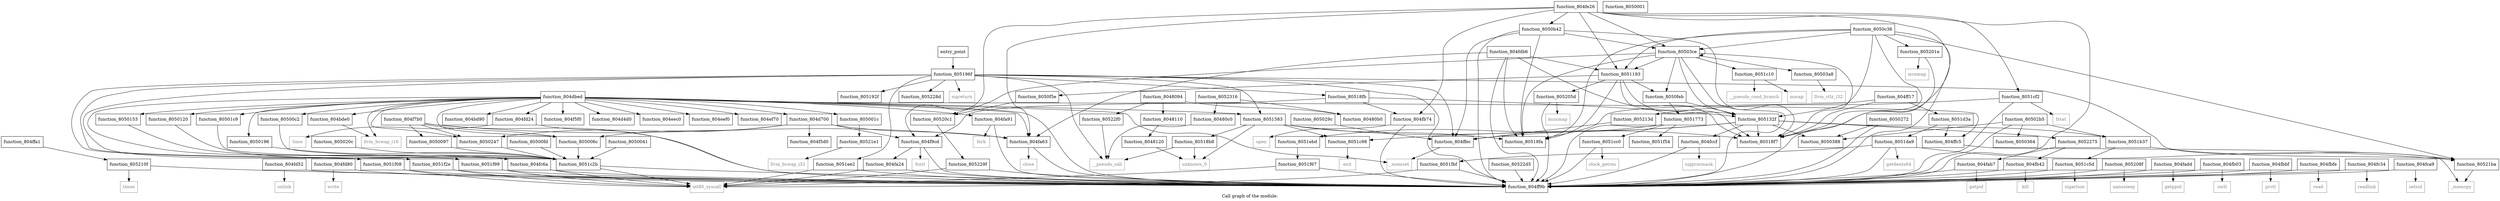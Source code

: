 digraph "Call graph of the module." {
  label="Call graph of the module.";
  node [shape=record];

  Node_function_804fd24 [label="{function_804fd24}"];
  Node_function_804fccf [label="{function_804fccf}"];
  Node_function_8051193 [label="{function_8051193}"];
  Node_function_8050196 [label="{function_8050196}"];
  Node_function_804fd52 [label="{function_804fd52}"];
  Node_function_804fd80 [label="{function_804fd80}"];
  Node_function_80501c9 [label="{function_80501c9}"];
  Node_function_8051b37 [label="{function_8051b37}"];
  Node_function_804fdb6 [label="{function_804fdb6}"];
  Node_function_804fe26 [label="{function_804fe26}"];
  Node_function_804ff17 [label="{function_804ff17}"];
  Node_function_804ff9b [label="{function_804ff9b}"];
  Node_function_804ffa1 [label="{function_804ffa1}"];
  Node_function_804ffc5 [label="{function_804ffc5}"];
  Node_function_8050364 [label="{function_8050364}"];
  Node_function_804ffec [label="{function_804ffec}"];
  Node_function_805192f [label="{function_805192f}"];
  Node_function_8050001 [label="{function_8050001}"];
  Node_function_805132f [label="{function_805132f}"];
  Node_function_805020c [label="{function_805020c}"];
  Node_function_8050388 [label="{function_8050388}"];
  Node_function_805001c [label="{function_805001c}"];
  Node_function_8050041 [label="{function_8050041}"];
  Node_function_8050097 [label="{function_8050097}"];
  Node_function_80503a8 [label="{function_80503a8}"];
  Node_function_8051583 [label="{function_8051583}"];
  Node_function_8051773 [label="{function_8051773}"];
  Node_function_8050247 [label="{function_8050247}"];
  Node_function_80518b8 [label="{function_80518b8}"];
  Node_function_8051c10 [label="{function_8051c10}"];
  Node_function_80503ce [label="{function_80503ce}"];
  Node_function_8050272 [label="{function_8050272}"];
  Node_function_805006c [label="{function_805006c}"];
  Node_function_80500c2 [label="{function_80500c2}"];
  Node_function_80518f7 [label="{function_80518f7}"];
  Node_function_805029c [label="{function_805029c}"];
  Node_function_8051c2b [label="{function_8051c2b}"];
  Node_function_8050b42 [label="{function_8050b42}"];
  Node_function_805196f [label="{function_805196f}"];
  Node_function_80518fa [label="{function_80518fa}"];
  Node_function_80502b5 [label="{function_80502b5}"];
  Node_function_80518fb [label="{function_80518fb}"];
  Node_function_8050c36 [label="{function_8050c36}"];
  Node_function_80500fd [label="{function_80500fd}"];
  Node_function_8050f5e [label="{function_8050f5e}"];
  Node_function_8050120 [label="{function_8050120}"];
  Node_function_8050feb [label="{function_8050feb}"];
  Node_time [color="gray50", fontcolor="gray50", label="{time}"];
  Node_function_8051c5d [label="{function_8051c5d}"];
  Node_function_8051c98 [label="{function_8051c98}"];
  Node_function_8051cc0 [label="{function_8051cc0}"];
  Node_function_8051cf2 [label="{function_8051cf2}"];
  Node_function_8051d3a [label="{function_8051d3a}"];
  Node_function_8051da9 [label="{function_8051da9}"];
  Node_function_8051ebd [label="{function_8051ebd}"];
  Node_function_8051ee2 [label="{function_8051ee2}"];
  Node_function_8051f08 [label="{function_8051f08}"];
  Node_function_8051f2e [label="{function_8051f2e}"];
  Node_function_8051f54 [label="{function_8051f54}"];
  Node_function_8051f67 [label="{function_8051f67}"];
  Node_function_8051f99 [label="{function_8051f99}"];
  Node_function_8051fbf [label="{function_8051fbf}"];
  Node_function_805201e [label="{function_805201e}"];
  Node_function_805205d [label="{function_805205d}"];
  Node_function_805208f [label="{function_805208f}"];
  Node_function_80520c1 [label="{function_80520c1}"];
  Node_function_805210f [label="{function_805210f}"];
  Node_function_805213d [label="{function_805213d}"];
  Node_function_80521ba [label="{function_80521ba}"];
  Node_function_80521e1 [label="{function_80521e1}"];
  Node_function_8052275 [label="{function_8052275}"];
  Node_function_805228d [label="{function_805228d}"];
  Node_function_805229f [label="{function_805229f}"];
  Node_function_80522d5 [label="{function_80522d5}"];
  Node_function_80522f0 [label="{function_80522f0}"];
  Node_function_8052316 [label="{function_8052316}"];
  Node_llvm_bswap_i32 [color="gray50", fontcolor="gray50", label="{llvm_bswap_i32}"];
  Node_llvm_ctlz_i32 [color="gray50", fontcolor="gray50", label="{llvm_ctlz_i32}"];
  Node__memset [color="gray50", fontcolor="gray50", label="{_memset}"];
  Node__memcpy [color="gray50", fontcolor="gray50", label="{_memcpy}"];
  Node_llvm_bswap_i16 [color="gray50", fontcolor="gray50", label="{llvm_bswap_i16}"];
  Node_unknown_0 [color="gray50", fontcolor="gray50", label="{unknown_0}"];
  Node_fcntl [color="gray50", fontcolor="gray50", label="{fcntl}"];
  Node_int80_syscall [color="gray50", fontcolor="gray50", label="{int80_syscall}"];
  Node_close [color="gray50", fontcolor="gray50", label="{close}"];
  Node_fork [color="gray50", fontcolor="gray50", label="{fork}"];
  Node_getpid [color="gray50", fontcolor="gray50", label="{getpid}"];
  Node_getppid [color="gray50", fontcolor="gray50", label="{getppid}"];
  Node_ioctl [color="gray50", fontcolor="gray50", label="{ioctl}"];
  Node_kill [color="gray50", fontcolor="gray50", label="{kill}"];
  Node_open [color="gray50", fontcolor="gray50", label="{open}"];
  Node_prctl [color="gray50", fontcolor="gray50", label="{prctl}"];
  Node_read [color="gray50", fontcolor="gray50", label="{read}"];
  Node_readlink [color="gray50", fontcolor="gray50", label="{readlink}"];
  Node_setsid [color="gray50", fontcolor="gray50", label="{setsid}"];
  Node_sigprocmask [color="gray50", fontcolor="gray50", label="{sigprocmask}"];
  Node_unlink [color="gray50", fontcolor="gray50", label="{unlink}"];
  Node_write [color="gray50", fontcolor="gray50", label="{write}"];
  Node_sigreturn [color="gray50", fontcolor="gray50", label="{sigreturn}"];
  Node_mmap [color="gray50", fontcolor="gray50", label="{mmap}"];
  Node_sigaction [color="gray50", fontcolor="gray50", label="{sigaction}"];
  Node_exit [color="gray50", fontcolor="gray50", label="{exit}"];
  Node_clock_getres [color="gray50", fontcolor="gray50", label="{clock_getres}"];
  Node_fstat [color="gray50", fontcolor="gray50", label="{fstat}"];
  Node_getdents64 [color="gray50", fontcolor="gray50", label="{getdents64}"];
  Node_mremap [color="gray50", fontcolor="gray50", label="{mremap}"];
  Node_munmap [color="gray50", fontcolor="gray50", label="{munmap}"];
  Node_nanosleep [color="gray50", fontcolor="gray50", label="{nanosleep}"];
  Node_times [color="gray50", fontcolor="gray50", label="{times}"];
  Node_function_8050153 [label="{function_8050153}"];
  Node___pseudo_call [color="gray50", fontcolor="gray50", label="{__pseudo_call}"];
  Node___pseudo_cond_branch [color="gray50", fontcolor="gray50", label="{__pseudo_cond_branch}"];
  Node_function_8048094 [label="{function_8048094}"];
  Node_function_80480b0 [label="{function_80480b0}"];
  Node_function_80480c0 [label="{function_80480c0}"];
  Node_function_8048110 [label="{function_8048110}"];
  Node_function_8048120 [label="{function_8048120}"];
  Node_entry_point [label="{entry_point}"];
  Node_function_804bd90 [label="{function_804bd90}"];
  Node_function_804f5f0 [label="{function_804f5f0}"];
  Node_function_804bde0 [label="{function_804bde0}"];
  Node_function_804d4d0 [label="{function_804d4d0}"];
  Node_function_804d700 [label="{function_804d700}"];
  Node_function_804dbed [label="{function_804dbed}"];
  Node_function_804eec0 [label="{function_804eec0}"];
  Node_function_804eef0 [label="{function_804eef0}"];
  Node_function_804ef70 [label="{function_804ef70}"];
  Node_function_804f5d0 [label="{function_804f5d0}"];
  Node_function_804f7b0 [label="{function_804f7b0}"];
  Node_function_804f9cd [label="{function_804f9cd}"];
  Node_function_804fa24 [label="{function_804fa24}"];
  Node_function_804fa63 [label="{function_804fa63}"];
  Node_function_804fa91 [label="{function_804fa91}"];
  Node_function_804fab7 [label="{function_804fab7}"];
  Node_function_804fadd [label="{function_804fadd}"];
  Node_function_804fb03 [label="{function_804fb03}"];
  Node_function_804fb42 [label="{function_804fb42}"];
  Node_function_804fb74 [label="{function_804fb74}"];
  Node_function_804fbbf [label="{function_804fbbf}"];
  Node_function_804fbfe [label="{function_804fbfe}"];
  Node_function_804fc34 [label="{function_804fc34}"];
  Node_function_804fc6a [label="{function_804fc6a}"];
  Node_function_804fca9 [label="{function_804fca9}"];
  Node_function_804fd24 -> Node_function_804ff9b;
  Node_function_804fd24 -> Node_time;
  Node_function_804fccf -> Node_function_804ff9b;
  Node_function_804fccf -> Node_sigprocmask;
  Node_function_8051193 -> Node_function_805132f;
  Node_function_8051193 -> Node_function_80518f7;
  Node_function_8051193 -> Node_function_80518fa;
  Node_function_8051193 -> Node_function_8050f5e;
  Node_function_8051193 -> Node_function_8050feb;
  Node_function_8051193 -> Node_function_805205d;
  Node_function_8050196 -> Node_function_8051c2b;
  Node_function_804fd52 -> Node_function_804ff9b;
  Node_function_804fd52 -> Node_unlink;
  Node_function_804fd80 -> Node_function_804ff9b;
  Node_function_804fd80 -> Node_write;
  Node_function_80501c9 -> Node_function_8051c2b;
  Node_function_8051b37 -> Node_function_8051c5d;
  Node_function_8051b37 -> Node_function_80521ba;
  Node_function_804fdb6 -> Node_function_8051193;
  Node_function_804fdb6 -> Node_function_804ff9b;
  Node_function_804fdb6 -> Node_function_80518f7;
  Node_function_804fdb6 -> Node_function_80518fa;
  Node_function_804fdb6 -> Node_function_804fa63;
  Node_function_804fe26 -> Node_function_8051193;
  Node_function_804fe26 -> Node_function_804ff9b;
  Node_function_804fe26 -> Node_function_80503ce;
  Node_function_804fe26 -> Node_function_80518f7;
  Node_function_804fe26 -> Node_function_8050b42;
  Node_function_804fe26 -> Node_function_8051cf2;
  Node_function_804fe26 -> Node_function_804f9cd;
  Node_function_804fe26 -> Node_function_804fa63;
  Node_function_804fe26 -> Node_function_804fb74;
  Node_function_804ff17 -> Node_function_80518f7;
  Node_function_804ff17 -> Node_function_80518fa;
  Node_function_804ff17 -> Node_function_8051d3a;
  Node_function_804ffa1 -> Node_function_805210f;
  Node_function_804ffc5 -> Node__memcpy;
  Node_function_804ffec -> Node__memset;
  Node_function_805132f -> Node_function_804fccf;
  Node_function_805132f -> Node_function_8051b37;
  Node_function_805132f -> Node_function_804ffec;
  Node_function_805132f -> Node_function_8050388;
  Node_function_805132f -> Node_function_80518f7;
  Node_function_805132f -> Node_function_8051c98;
  Node_function_805132f -> Node_function_8052275;
  Node_function_805020c -> Node_function_8051c2b;
  Node_function_805001c -> Node_function_80521e1;
  Node_function_8050041 -> Node_function_8051c2b;
  Node_function_8050097 -> Node_function_8051c2b;
  Node_function_80503a8 -> Node_llvm_ctlz_i32;
  Node_function_8051583 -> Node_function_80518b8;
  Node_function_8051583 -> Node_function_80518f7;
  Node_function_8051583 -> Node_function_80518fa;
  Node_function_8051583 -> Node_function_8051c98;
  Node_function_8051583 -> Node_unknown_0;
  Node_function_8051773 -> Node_function_804ff9b;
  Node_function_8051773 -> Node_function_8051cc0;
  Node_function_8051773 -> Node_function_8051ebd;
  Node_function_8051773 -> Node_function_8051f54;
  Node_function_8050247 -> Node_function_8051c2b;
  Node_function_80518b8 -> Node_unknown_0;
  Node_function_80518b8 -> Node___pseudo_call;
  Node_function_8051c10 -> Node_mmap;
  Node_function_8051c10 -> Node___pseudo_cond_branch;
  Node_function_80503ce -> Node_function_8051193;
  Node_function_80503ce -> Node_function_804ff9b;
  Node_function_80503ce -> Node_function_805132f;
  Node_function_80503ce -> Node_function_80503a8;
  Node_function_80503ce -> Node_function_8051c10;
  Node_function_80503ce -> Node_function_80503ce;
  Node_function_80503ce -> Node_function_80518f7;
  Node_function_80503ce -> Node_function_80518fa;
  Node_function_80503ce -> Node_function_8050feb;
  Node_function_80503ce -> Node_function_80520c1;
  Node_function_8050272 -> Node_function_804ff9b;
  Node_function_8050272 -> Node_function_8050388;
  Node_function_805006c -> Node_function_8051c2b;
  Node_function_80500c2 -> Node_function_8051c2b;
  Node_function_805029c -> Node_function_804ffec;
  Node_function_8051c2b -> Node_function_804ff9b;
  Node_function_8051c2b -> Node_int80_syscall;
  Node_function_8050b42 -> Node_function_804ff9b;
  Node_function_8050b42 -> Node_function_804ffec;
  Node_function_8050b42 -> Node_function_80503ce;
  Node_function_8050b42 -> Node_function_80518f7;
  Node_function_8050b42 -> Node_function_80518fa;
  Node_function_805196f -> Node_function_804ff9b;
  Node_function_805196f -> Node_function_804ffec;
  Node_function_805196f -> Node_function_805192f;
  Node_function_805196f -> Node_function_8051583;
  Node_function_805196f -> Node_function_80518fb;
  Node_function_805196f -> Node_function_8051ee2;
  Node_function_805196f -> Node_function_8051f08;
  Node_function_805196f -> Node_function_8051f2e;
  Node_function_805196f -> Node_function_8051f99;
  Node_function_805196f -> Node_function_80521ba;
  Node_function_805196f -> Node_function_805228d;
  Node_function_805196f -> Node_sigreturn;
  Node_function_805196f -> Node___pseudo_call;
  Node_function_80502b5 -> Node_function_8051b37;
  Node_function_80502b5 -> Node_function_804ff9b;
  Node_function_80502b5 -> Node_function_8050364;
  Node_function_80502b5 -> Node_function_8050388;
  Node_function_80518fb -> Node_function_805132f;
  Node_function_80518fb -> Node_function_804f9cd;
  Node_function_80518fb -> Node_function_804fb74;
  Node_function_8050c36 -> Node_function_8051193;
  Node_function_8050c36 -> Node_function_804ff9b;
  Node_function_8050c36 -> Node_function_805132f;
  Node_function_8050c36 -> Node_function_80503ce;
  Node_function_8050c36 -> Node_function_80518f7;
  Node_function_8050c36 -> Node_function_80518fa;
  Node_function_8050c36 -> Node_function_805201e;
  Node_function_8050c36 -> Node_function_80521ba;
  Node_function_80500fd -> Node_function_8051c2b;
  Node_function_8050f5e -> Node_function_80520c1;
  Node_function_8050120 -> Node_function_8051c2b;
  Node_function_8050feb -> Node_function_805132f;
  Node_function_8050feb -> Node_function_8051773;
  Node_function_8051c5d -> Node_function_804ff9b;
  Node_function_8051c5d -> Node_sigaction;
  Node_function_8051c98 -> Node_exit;
  Node_function_8051cc0 -> Node_function_804ff9b;
  Node_function_8051cc0 -> Node_clock_getres;
  Node_function_8051cf2 -> Node_function_804ff9b;
  Node_function_8051cf2 -> Node_function_805213d;
  Node_function_8051cf2 -> Node_fstat;
  Node_function_8051d3a -> Node_function_804ffc5;
  Node_function_8051d3a -> Node_function_8051da9;
  Node_function_8051da9 -> Node_function_804ff9b;
  Node_function_8051da9 -> Node_function_8051fbf;
  Node_function_8051da9 -> Node_function_80521ba;
  Node_function_8051da9 -> Node_getdents64;
  Node_function_8051ebd -> Node_function_8051f67;
  Node_function_8051ee2 -> Node_function_804ff9b;
  Node_function_8051ee2 -> Node_int80_syscall;
  Node_function_8051f08 -> Node_function_804ff9b;
  Node_function_8051f08 -> Node_int80_syscall;
  Node_function_8051f2e -> Node_function_804ff9b;
  Node_function_8051f2e -> Node_int80_syscall;
  Node_function_8051f67 -> Node_function_804ff9b;
  Node_function_8051f67 -> Node_int80_syscall;
  Node_function_8051f99 -> Node_function_804ff9b;
  Node_function_8051f99 -> Node_int80_syscall;
  Node_function_8051fbf -> Node_function_804ff9b;
  Node_function_8051fbf -> Node_int80_syscall;
  Node_function_805201e -> Node_function_804ff9b;
  Node_function_805201e -> Node_mremap;
  Node_function_805205d -> Node_function_804ff9b;
  Node_function_805205d -> Node_munmap;
  Node_function_805208f -> Node_function_804ff9b;
  Node_function_805208f -> Node_nanosleep;
  Node_function_80520c1 -> Node_function_805229f;
  Node_function_805210f -> Node_function_804ff9b;
  Node_function_805210f -> Node_times;
  Node_function_805213d -> Node_function_804ffec;
  Node_function_80521ba -> Node__memcpy;
  Node_function_80521e1 -> Node_llvm_bswap_i32;
  Node_function_8052275 -> Node_function_804fab7;
  Node_function_8052275 -> Node_function_804fb42;
  Node_function_805229f -> Node_function_804ff9b;
  Node_function_805229f -> Node_int80_syscall;
  Node_function_80522d5 -> Node_function_804ff9b;
  Node_function_80522f0 -> Node___pseudo_call;
  Node_function_8052316 -> Node_function_80480b0;
  Node_function_8052316 -> Node_function_80480c0;
  Node_function_8050153 -> Node_function_8051c2b;
  Node_function_8048094 -> Node_function_80522f0;
  Node_function_8048094 -> Node_function_80480b0;
  Node_function_8048094 -> Node_function_8048110;
  Node_function_80480c0 -> Node___pseudo_call;
  Node_function_8048110 -> Node_function_8048120;
  Node_function_8048120 -> Node_unknown_0;
  Node_entry_point -> Node_function_805196f;
  Node_function_804bde0 -> Node_llvm_bswap_i16;
  Node_function_804d700 -> Node_function_8050247;
  Node_function_804d700 -> Node_function_805006c;
  Node_function_804d700 -> Node_function_804f5d0;
  Node_function_804d700 -> Node_function_804f9cd;
  Node_function_804d700 -> Node_function_804fa63;
  Node_function_804dbed -> Node_function_804fd24;
  Node_function_804dbed -> Node_function_8050196;
  Node_function_804dbed -> Node_function_80501c9;
  Node_function_804dbed -> Node_function_804ff9b;
  Node_function_804dbed -> Node_function_804ffc5;
  Node_function_804dbed -> Node_function_805001c;
  Node_function_804dbed -> Node_function_8051583;
  Node_function_804dbed -> Node_function_8050247;
  Node_function_804dbed -> Node_function_805006c;
  Node_function_804dbed -> Node_function_80500c2;
  Node_function_804dbed -> Node_function_8050120;
  Node_function_804dbed -> Node__memset;
  Node_function_804dbed -> Node_llvm_bswap_i16;
  Node_function_804dbed -> Node_function_8050153;
  Node_function_804dbed -> Node_function_804bd90;
  Node_function_804dbed -> Node_function_804f5f0;
  Node_function_804dbed -> Node_function_804bde0;
  Node_function_804dbed -> Node_function_804d4d0;
  Node_function_804dbed -> Node_function_804d700;
  Node_function_804dbed -> Node_function_804eec0;
  Node_function_804dbed -> Node_function_804eef0;
  Node_function_804dbed -> Node_function_804ef70;
  Node_function_804dbed -> Node_function_804fa63;
  Node_function_804dbed -> Node_function_804fa91;
  Node_function_804dbed -> Node_function_804fc6a;
  Node_function_804f7b0 -> Node_function_804ff9b;
  Node_function_804f7b0 -> Node_function_8050097;
  Node_function_804f7b0 -> Node_function_8050247;
  Node_function_804f7b0 -> Node_function_805006c;
  Node_function_804f7b0 -> Node_function_804fa63;
  Node_function_804f9cd -> Node_function_804ff9b;
  Node_function_804f9cd -> Node_fcntl;
  Node_function_804f9cd -> Node_function_804fa24;
  Node_function_804fa24 -> Node_function_804ff9b;
  Node_function_804fa24 -> Node_int80_syscall;
  Node_function_804fa63 -> Node_function_804ff9b;
  Node_function_804fa63 -> Node_close;
  Node_function_804fa91 -> Node_function_804ff9b;
  Node_function_804fa91 -> Node_fork;
  Node_function_804fab7 -> Node_function_804ff9b;
  Node_function_804fab7 -> Node_getpid;
  Node_function_804fadd -> Node_function_804ff9b;
  Node_function_804fadd -> Node_getppid;
  Node_function_804fb03 -> Node_function_804ff9b;
  Node_function_804fb03 -> Node_ioctl;
  Node_function_804fb42 -> Node_function_804ff9b;
  Node_function_804fb42 -> Node_kill;
  Node_function_804fb74 -> Node_function_804ff9b;
  Node_function_804fb74 -> Node_open;
  Node_function_804fbbf -> Node_function_804ff9b;
  Node_function_804fbbf -> Node_prctl;
  Node_function_804fbfe -> Node_function_804ff9b;
  Node_function_804fbfe -> Node_read;
  Node_function_804fc34 -> Node_function_804ff9b;
  Node_function_804fc34 -> Node_readlink;
  Node_function_804fc6a -> Node_function_804ff9b;
  Node_function_804fc6a -> Node_int80_syscall;
  Node_function_804fca9 -> Node_function_804ff9b;
  Node_function_804fca9 -> Node_setsid;
}

